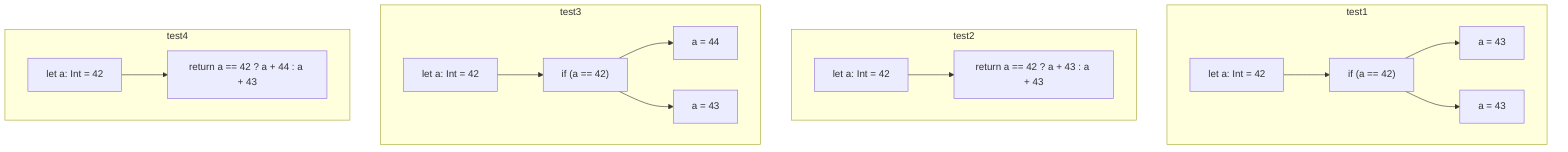 graph TD
subgraph test1
    test1_68["let a: Int = 42"]
    test1_69["if (a == 42)"]
    test1_70["a = 43"]:::exitNode
    test1_71["a = 43"]:::exitNode
    test1_68 --> test1_69
    test1_69 --> test1_70
    test1_69 --> test1_71
end
subgraph test2
    test2_72["let a: Int = 42"]
    test2_73["return a == 42 ? a + 43 : a + 43"]:::exitNode
    test2_72 --> test2_73
end
subgraph test3
    test3_74["let a: Int = 42"]
    test3_75["if (a == 42)"]
    test3_76["a = 44"]:::exitNode
    test3_77["a = 43"]:::exitNode
    test3_74 --> test3_75
    test3_75 --> test3_76
    test3_75 --> test3_77
end
subgraph test4
    test4_78["let a: Int = 42"]
    test4_79["return a == 42 ? a + 44 : a + 43"]:::exitNode
    test4_78 --> test4_79
end